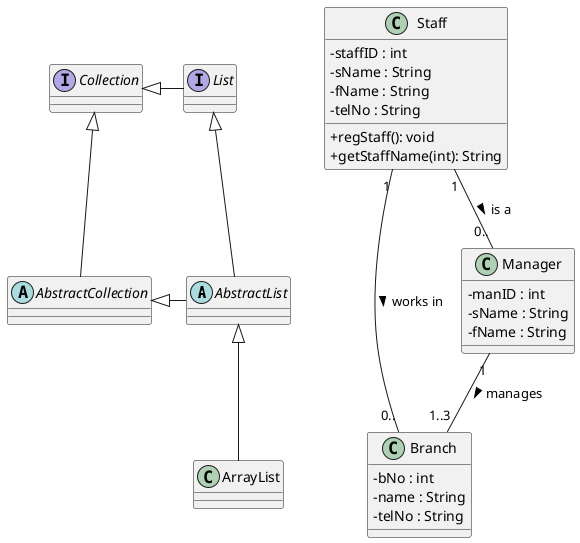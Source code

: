 @startuml

skinparam classAttributeIconSize 0
abstract class AbstractList
abstract AbstractCollection
interface List
interface Collection

List <|-- AbstractList
Collection <|-- AbstractCollection

Collection <|- List
AbstractCollection <|- AbstractList
AbstractList <|-- ArrayList

class Staff {
- staffID : int
- sName : String
- fName : String
- telNo : String
+ regStaff(): void
+ getStaffName(int): String
}

class Branch {
- bNo : int
- name : String
- telNo : String
}

class Manager {
- manID : int
- sName : String
- fName : String
}

Staff "1" -- "0.." Branch: works in >
Staff "1" -- "0.." Manager: is a >
Manager "1" -- "1..3" Branch: manages >
@enduml